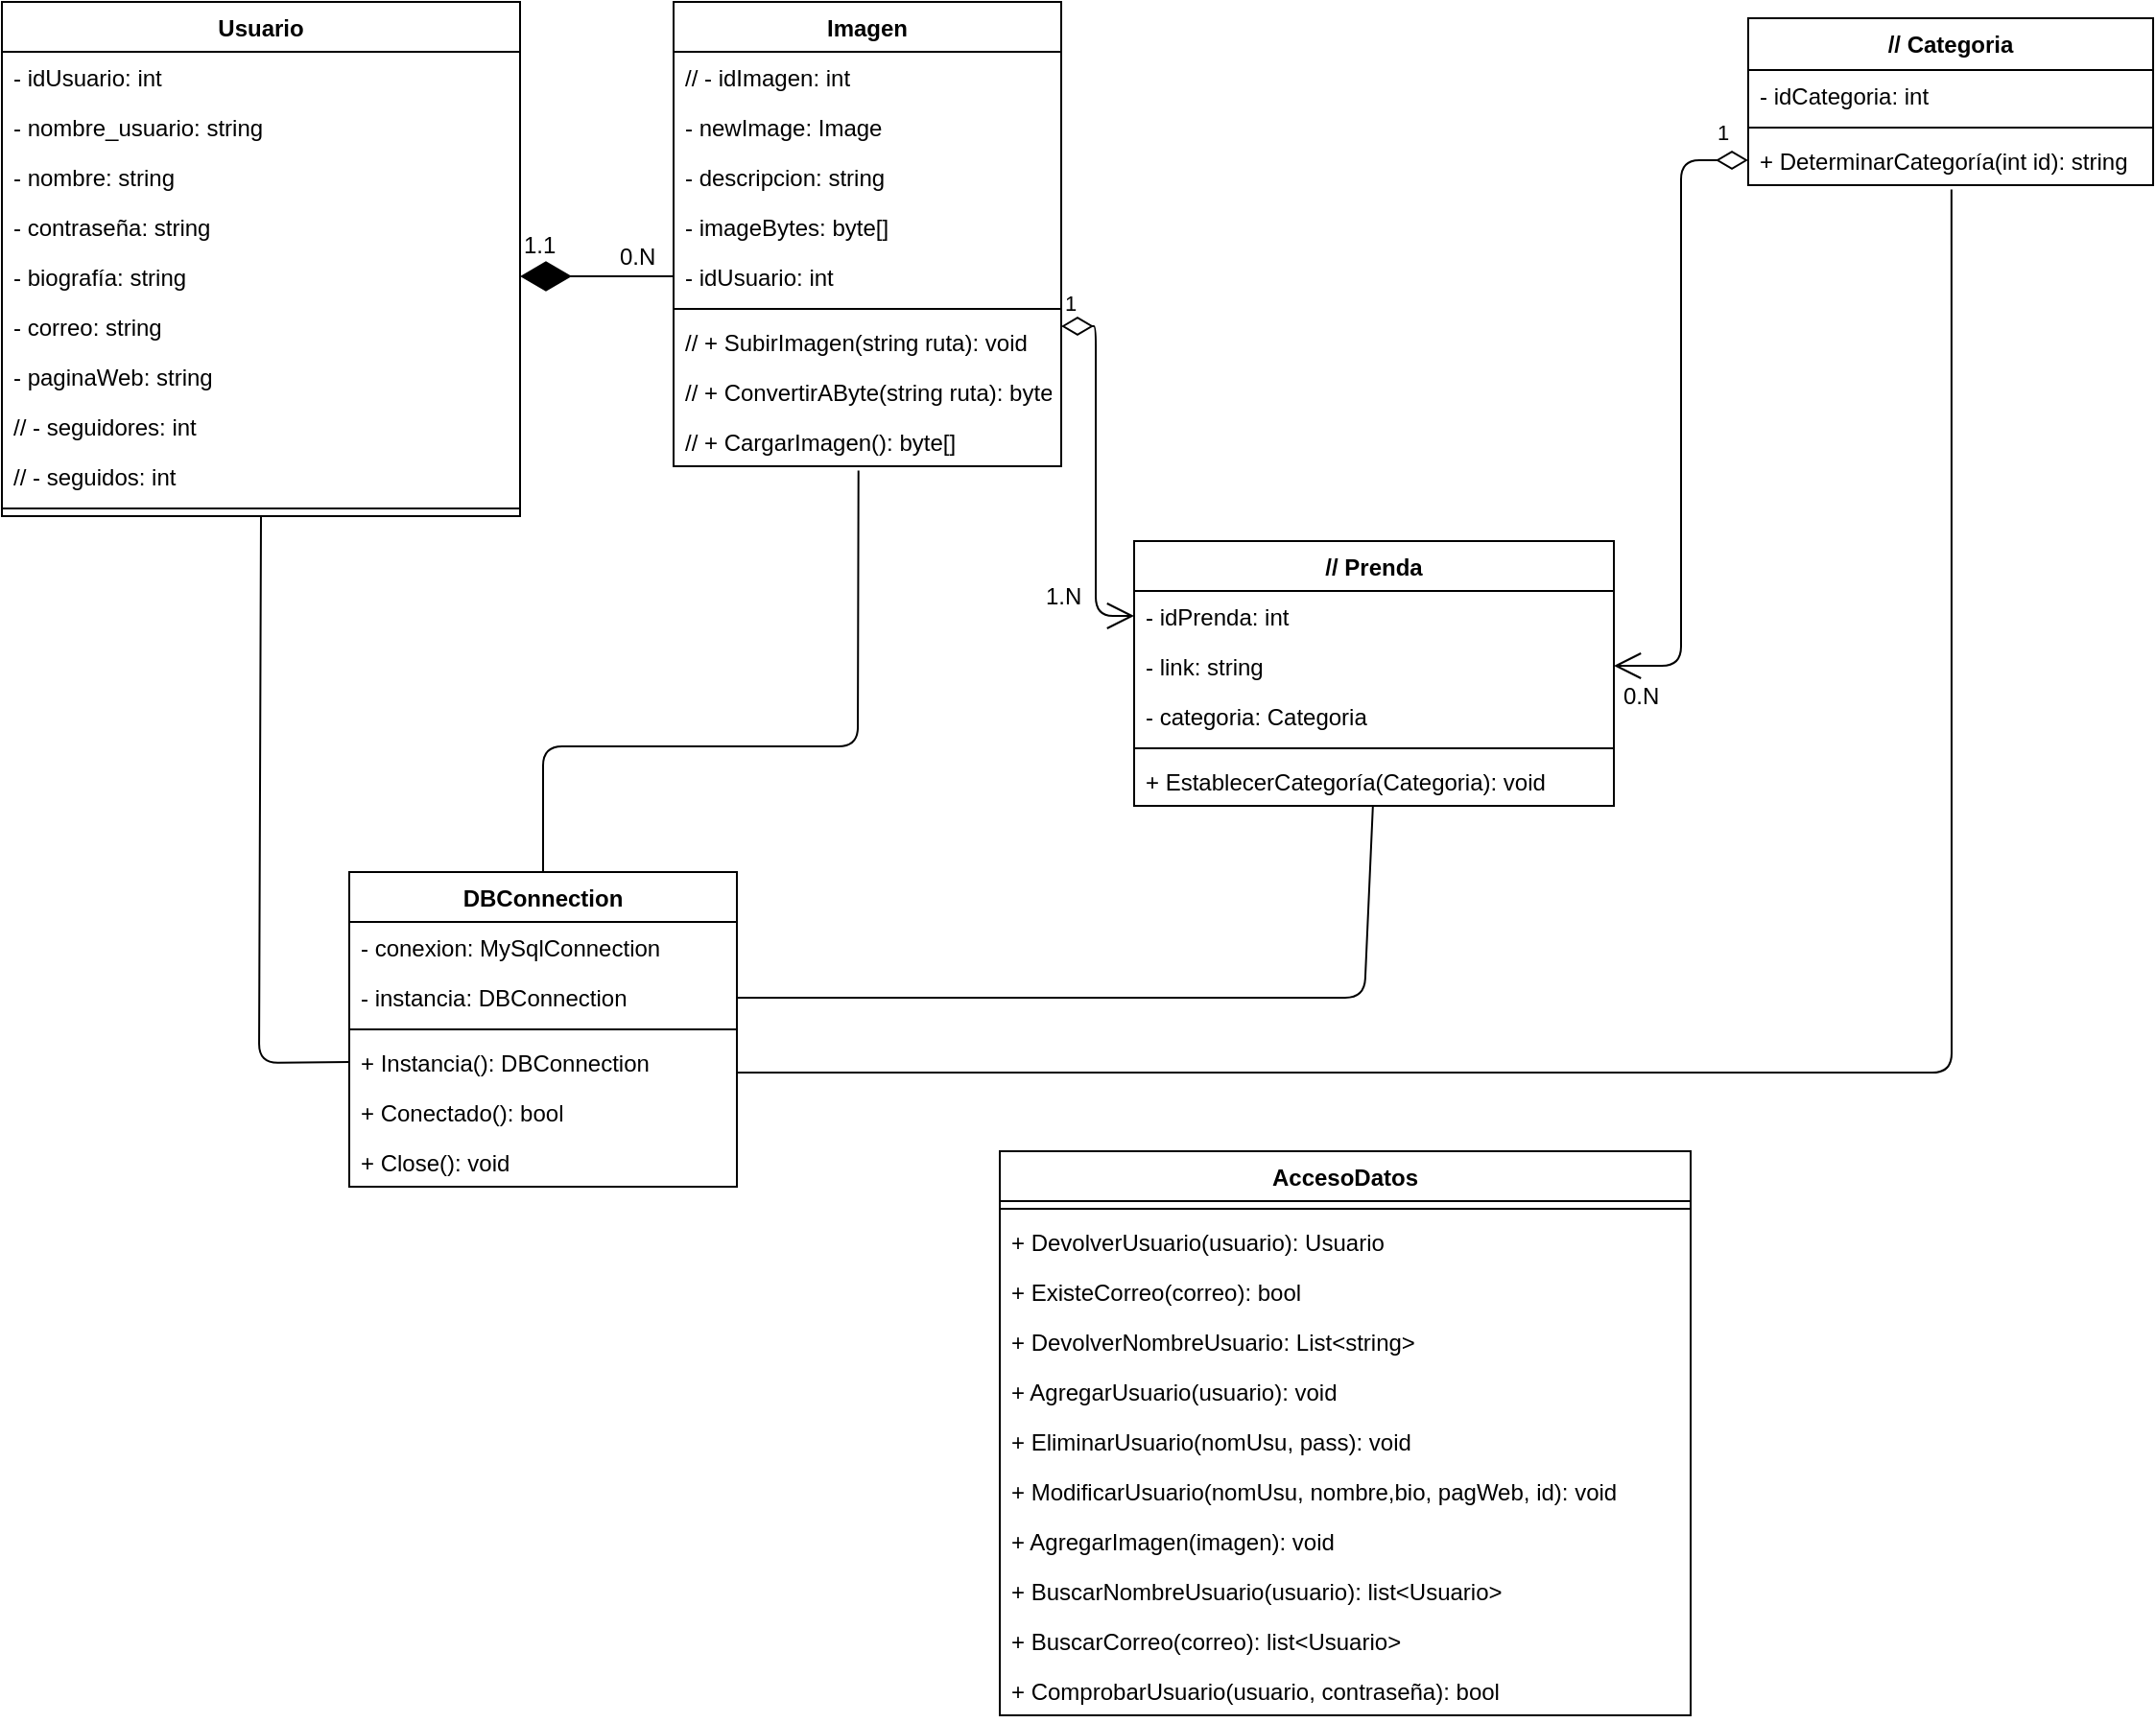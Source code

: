 <mxfile version="10.6.7" type="device"><diagram id="VLy0dSaFwFFlTFj1JOba" name="Page-1"><mxGraphModel dx="1250" dy="582" grid="1" gridSize="10" guides="1" tooltips="1" connect="1" arrows="1" fold="1" page="1" pageScale="1" pageWidth="827" pageHeight="1169" math="0" shadow="0"><root><mxCell id="0"/><mxCell id="1" parent="0"/><mxCell id="xXKIAdgoK8yjDY4kIGKS-1" value="Usuario" style="swimlane;fontStyle=1;align=center;verticalAlign=top;childLayout=stackLayout;horizontal=1;startSize=26;horizontalStack=0;resizeParent=1;resizeParentMax=0;resizeLast=0;collapsible=1;marginBottom=0;" parent="1" vertex="1"><mxGeometry x="30" y="142" width="270" height="268" as="geometry"/></mxCell><mxCell id="xXKIAdgoK8yjDY4kIGKS-12" value="- idUsuario: int" style="text;strokeColor=none;fillColor=none;align=left;verticalAlign=top;spacingLeft=4;spacingRight=4;overflow=hidden;rotatable=0;points=[[0,0.5],[1,0.5]];portConstraint=eastwest;" parent="xXKIAdgoK8yjDY4kIGKS-1" vertex="1"><mxGeometry y="26" width="270" height="26" as="geometry"/></mxCell><mxCell id="xXKIAdgoK8yjDY4kIGKS-2" value="- nombre_usuario: string" style="text;strokeColor=none;fillColor=none;align=left;verticalAlign=top;spacingLeft=4;spacingRight=4;overflow=hidden;rotatable=0;points=[[0,0.5],[1,0.5]];portConstraint=eastwest;" parent="xXKIAdgoK8yjDY4kIGKS-1" vertex="1"><mxGeometry y="52" width="270" height="26" as="geometry"/></mxCell><mxCell id="xXKIAdgoK8yjDY4kIGKS-5" value="- nombre: string" style="text;strokeColor=none;fillColor=none;align=left;verticalAlign=top;spacingLeft=4;spacingRight=4;overflow=hidden;rotatable=0;points=[[0,0.5],[1,0.5]];portConstraint=eastwest;" parent="xXKIAdgoK8yjDY4kIGKS-1" vertex="1"><mxGeometry y="78" width="270" height="26" as="geometry"/></mxCell><mxCell id="xXKIAdgoK8yjDY4kIGKS-6" value="- contraseña: string" style="text;strokeColor=none;fillColor=none;align=left;verticalAlign=top;spacingLeft=4;spacingRight=4;overflow=hidden;rotatable=0;points=[[0,0.5],[1,0.5]];portConstraint=eastwest;" parent="xXKIAdgoK8yjDY4kIGKS-1" vertex="1"><mxGeometry y="104" width="270" height="26" as="geometry"/></mxCell><mxCell id="xXKIAdgoK8yjDY4kIGKS-13" value="- biografía: string" style="text;strokeColor=none;fillColor=none;align=left;verticalAlign=top;spacingLeft=4;spacingRight=4;overflow=hidden;rotatable=0;points=[[0,0.5],[1,0.5]];portConstraint=eastwest;" parent="xXKIAdgoK8yjDY4kIGKS-1" vertex="1"><mxGeometry y="130" width="270" height="26" as="geometry"/></mxCell><mxCell id="xXKIAdgoK8yjDY4kIGKS-7" value="- correo: string" style="text;strokeColor=none;fillColor=none;align=left;verticalAlign=top;spacingLeft=4;spacingRight=4;overflow=hidden;rotatable=0;points=[[0,0.5],[1,0.5]];portConstraint=eastwest;" parent="xXKIAdgoK8yjDY4kIGKS-1" vertex="1"><mxGeometry y="156" width="270" height="26" as="geometry"/></mxCell><mxCell id="xXKIAdgoK8yjDY4kIGKS-14" value="- paginaWeb: string" style="text;strokeColor=none;fillColor=none;align=left;verticalAlign=top;spacingLeft=4;spacingRight=4;overflow=hidden;rotatable=0;points=[[0,0.5],[1,0.5]];portConstraint=eastwest;" parent="xXKIAdgoK8yjDY4kIGKS-1" vertex="1"><mxGeometry y="182" width="270" height="26" as="geometry"/></mxCell><mxCell id="xXKIAdgoK8yjDY4kIGKS-15" value="// - seguidores: int" style="text;strokeColor=none;fillColor=none;align=left;verticalAlign=top;spacingLeft=4;spacingRight=4;overflow=hidden;rotatable=0;points=[[0,0.5],[1,0.5]];portConstraint=eastwest;" parent="xXKIAdgoK8yjDY4kIGKS-1" vertex="1"><mxGeometry y="208" width="270" height="26" as="geometry"/></mxCell><mxCell id="xXKIAdgoK8yjDY4kIGKS-16" value="// - seguidos: int" style="text;strokeColor=none;fillColor=none;align=left;verticalAlign=top;spacingLeft=4;spacingRight=4;overflow=hidden;rotatable=0;points=[[0,0.5],[1,0.5]];portConstraint=eastwest;" parent="xXKIAdgoK8yjDY4kIGKS-1" vertex="1"><mxGeometry y="234" width="270" height="26" as="geometry"/></mxCell><mxCell id="xXKIAdgoK8yjDY4kIGKS-3" value="" style="line;strokeWidth=1;fillColor=none;align=left;verticalAlign=middle;spacingTop=-1;spacingLeft=3;spacingRight=3;rotatable=0;labelPosition=right;points=[];portConstraint=eastwest;" parent="xXKIAdgoK8yjDY4kIGKS-1" vertex="1"><mxGeometry y="260" width="270" height="8" as="geometry"/></mxCell><mxCell id="xXKIAdgoK8yjDY4kIGKS-8" value="Imagen" style="swimlane;fontStyle=1;align=center;verticalAlign=top;childLayout=stackLayout;horizontal=1;startSize=26;horizontalStack=0;resizeParent=1;resizeParentMax=0;resizeLast=0;collapsible=1;marginBottom=0;" parent="1" vertex="1"><mxGeometry x="380" y="142" width="202" height="242" as="geometry"/></mxCell><mxCell id="xXKIAdgoK8yjDY4kIGKS-9" value="// - idImagen: int" style="text;strokeColor=none;fillColor=none;align=left;verticalAlign=top;spacingLeft=4;spacingRight=4;overflow=hidden;rotatable=0;points=[[0,0.5],[1,0.5]];portConstraint=eastwest;" parent="xXKIAdgoK8yjDY4kIGKS-8" vertex="1"><mxGeometry y="26" width="202" height="26" as="geometry"/></mxCell><mxCell id="s87VbnKiX2paEVS4V5Ou-1" value="- newImage: Image" style="text;strokeColor=none;fillColor=none;align=left;verticalAlign=top;spacingLeft=4;spacingRight=4;overflow=hidden;rotatable=0;points=[[0,0.5],[1,0.5]];portConstraint=eastwest;" vertex="1" parent="xXKIAdgoK8yjDY4kIGKS-8"><mxGeometry y="52" width="202" height="26" as="geometry"/></mxCell><mxCell id="xXKIAdgoK8yjDY4kIGKS-17" value="- descripcion: string" style="text;strokeColor=none;fillColor=none;align=left;verticalAlign=top;spacingLeft=4;spacingRight=4;overflow=hidden;rotatable=0;points=[[0,0.5],[1,0.5]];portConstraint=eastwest;" parent="xXKIAdgoK8yjDY4kIGKS-8" vertex="1"><mxGeometry y="78" width="202" height="26" as="geometry"/></mxCell><mxCell id="xXKIAdgoK8yjDY4kIGKS-18" value="- imageBytes: byte[]" style="text;strokeColor=none;fillColor=none;align=left;verticalAlign=top;spacingLeft=4;spacingRight=4;overflow=hidden;rotatable=0;points=[[0,0.5],[1,0.5]];portConstraint=eastwest;" parent="xXKIAdgoK8yjDY4kIGKS-8" vertex="1"><mxGeometry y="104" width="202" height="26" as="geometry"/></mxCell><mxCell id="t5Ot7-OK_Ocq7R2hMIKR-2" value="- idUsuario: int" style="text;strokeColor=none;fillColor=none;align=left;verticalAlign=top;spacingLeft=4;spacingRight=4;overflow=hidden;rotatable=0;points=[[0,0.5],[1,0.5]];portConstraint=eastwest;" parent="xXKIAdgoK8yjDY4kIGKS-8" vertex="1"><mxGeometry y="130" width="202" height="26" as="geometry"/></mxCell><mxCell id="xXKIAdgoK8yjDY4kIGKS-10" value="" style="line;strokeWidth=1;fillColor=none;align=left;verticalAlign=middle;spacingTop=-1;spacingLeft=3;spacingRight=3;rotatable=0;labelPosition=right;points=[];portConstraint=eastwest;" parent="xXKIAdgoK8yjDY4kIGKS-8" vertex="1"><mxGeometry y="156" width="202" height="8" as="geometry"/></mxCell><mxCell id="xXKIAdgoK8yjDY4kIGKS-11" value="// + SubirImagen(string ruta): void" style="text;strokeColor=none;fillColor=none;align=left;verticalAlign=top;spacingLeft=4;spacingRight=4;overflow=hidden;rotatable=0;points=[[0,0.5],[1,0.5]];portConstraint=eastwest;" parent="xXKIAdgoK8yjDY4kIGKS-8" vertex="1"><mxGeometry y="164" width="202" height="26" as="geometry"/></mxCell><mxCell id="t5Ot7-OK_Ocq7R2hMIKR-15" value="// + ConvertirAByte(string ruta): byte[]" style="text;strokeColor=none;fillColor=none;align=left;verticalAlign=top;spacingLeft=4;spacingRight=4;overflow=hidden;rotatable=0;points=[[0,0.5],[1,0.5]];portConstraint=eastwest;" parent="xXKIAdgoK8yjDY4kIGKS-8" vertex="1"><mxGeometry y="190" width="202" height="26" as="geometry"/></mxCell><mxCell id="t5Ot7-OK_Ocq7R2hMIKR-16" value="// + CargarImagen(): byte[]" style="text;strokeColor=none;fillColor=none;align=left;verticalAlign=top;spacingLeft=4;spacingRight=4;overflow=hidden;rotatable=0;points=[[0,0.5],[1,0.5]];portConstraint=eastwest;" parent="xXKIAdgoK8yjDY4kIGKS-8" vertex="1"><mxGeometry y="216" width="202" height="26" as="geometry"/></mxCell><mxCell id="xXKIAdgoK8yjDY4kIGKS-20" value="// Prenda" style="swimlane;fontStyle=1;align=center;verticalAlign=top;childLayout=stackLayout;horizontal=1;startSize=26;horizontalStack=0;resizeParent=1;resizeParentMax=0;resizeLast=0;collapsible=1;marginBottom=0;" parent="1" vertex="1"><mxGeometry x="620" y="423" width="250" height="138" as="geometry"/></mxCell><mxCell id="xXKIAdgoK8yjDY4kIGKS-21" value="- idPrenda: int" style="text;strokeColor=none;fillColor=none;align=left;verticalAlign=top;spacingLeft=4;spacingRight=4;overflow=hidden;rotatable=0;points=[[0,0.5],[1,0.5]];portConstraint=eastwest;" parent="xXKIAdgoK8yjDY4kIGKS-20" vertex="1"><mxGeometry y="26" width="250" height="26" as="geometry"/></mxCell><mxCell id="xXKIAdgoK8yjDY4kIGKS-24" value="- link: string" style="text;strokeColor=none;fillColor=none;align=left;verticalAlign=top;spacingLeft=4;spacingRight=4;overflow=hidden;rotatable=0;points=[[0,0.5],[1,0.5]];portConstraint=eastwest;" parent="xXKIAdgoK8yjDY4kIGKS-20" vertex="1"><mxGeometry y="52" width="250" height="26" as="geometry"/></mxCell><mxCell id="t5Ot7-OK_Ocq7R2hMIKR-1" value="- categoria: Categoria" style="text;strokeColor=none;fillColor=none;align=left;verticalAlign=top;spacingLeft=4;spacingRight=4;overflow=hidden;rotatable=0;points=[[0,0.5],[1,0.5]];portConstraint=eastwest;" parent="xXKIAdgoK8yjDY4kIGKS-20" vertex="1"><mxGeometry y="78" width="250" height="26" as="geometry"/></mxCell><mxCell id="xXKIAdgoK8yjDY4kIGKS-22" value="" style="line;strokeWidth=1;fillColor=none;align=left;verticalAlign=middle;spacingTop=-1;spacingLeft=3;spacingRight=3;rotatable=0;labelPosition=right;points=[];portConstraint=eastwest;" parent="xXKIAdgoK8yjDY4kIGKS-20" vertex="1"><mxGeometry y="104" width="250" height="8" as="geometry"/></mxCell><mxCell id="xXKIAdgoK8yjDY4kIGKS-23" value="+ EstablecerCategoría(Categoria): void" style="text;strokeColor=none;fillColor=none;align=left;verticalAlign=top;spacingLeft=4;spacingRight=4;overflow=hidden;rotatable=0;points=[[0,0.5],[1,0.5]];portConstraint=eastwest;" parent="xXKIAdgoK8yjDY4kIGKS-20" vertex="1"><mxGeometry y="112" width="250" height="26" as="geometry"/></mxCell><mxCell id="xXKIAdgoK8yjDY4kIGKS-25" value="// Categoria" style="swimlane;fontStyle=1;align=center;verticalAlign=top;childLayout=stackLayout;horizontal=1;startSize=27;horizontalStack=0;resizeParent=1;resizeParentMax=0;resizeLast=0;collapsible=1;marginBottom=0;" parent="1" vertex="1"><mxGeometry x="940" y="150.5" width="211" height="87" as="geometry"/></mxCell><mxCell id="xXKIAdgoK8yjDY4kIGKS-26" value="- idCategoria: int" style="text;strokeColor=none;fillColor=none;align=left;verticalAlign=top;spacingLeft=4;spacingRight=4;overflow=hidden;rotatable=0;points=[[0,0.5],[1,0.5]];portConstraint=eastwest;" parent="xXKIAdgoK8yjDY4kIGKS-25" vertex="1"><mxGeometry y="27" width="211" height="26" as="geometry"/></mxCell><mxCell id="xXKIAdgoK8yjDY4kIGKS-27" value="" style="line;strokeWidth=1;fillColor=none;align=left;verticalAlign=middle;spacingTop=-1;spacingLeft=3;spacingRight=3;rotatable=0;labelPosition=right;points=[];portConstraint=eastwest;" parent="xXKIAdgoK8yjDY4kIGKS-25" vertex="1"><mxGeometry y="53" width="211" height="8" as="geometry"/></mxCell><mxCell id="xXKIAdgoK8yjDY4kIGKS-28" value="+ DeterminarCategoría(int id): string" style="text;strokeColor=none;fillColor=none;align=left;verticalAlign=top;spacingLeft=4;spacingRight=4;overflow=hidden;rotatable=0;points=[[0,0.5],[1,0.5]];portConstraint=eastwest;" parent="xXKIAdgoK8yjDY4kIGKS-25" vertex="1"><mxGeometry y="61" width="211" height="26" as="geometry"/></mxCell><mxCell id="t5Ot7-OK_Ocq7R2hMIKR-3" value="DBConnection" style="swimlane;fontStyle=1;align=center;verticalAlign=top;childLayout=stackLayout;horizontal=1;startSize=26;horizontalStack=0;resizeParent=1;resizeParentMax=0;resizeLast=0;collapsible=1;marginBottom=0;" parent="1" vertex="1"><mxGeometry x="211" y="595.5" width="202" height="164" as="geometry"/></mxCell><mxCell id="t5Ot7-OK_Ocq7R2hMIKR-4" value="- conexion: MySqlConnection" style="text;strokeColor=none;fillColor=none;align=left;verticalAlign=top;spacingLeft=4;spacingRight=4;overflow=hidden;rotatable=0;points=[[0,0.5],[1,0.5]];portConstraint=eastwest;" parent="t5Ot7-OK_Ocq7R2hMIKR-3" vertex="1"><mxGeometry y="26" width="202" height="26" as="geometry"/></mxCell><mxCell id="s87VbnKiX2paEVS4V5Ou-7" value="- instancia: DBConnection" style="text;strokeColor=none;fillColor=none;align=left;verticalAlign=top;spacingLeft=4;spacingRight=4;overflow=hidden;rotatable=0;points=[[0,0.5],[1,0.5]];portConstraint=eastwest;" vertex="1" parent="t5Ot7-OK_Ocq7R2hMIKR-3"><mxGeometry y="52" width="202" height="26" as="geometry"/></mxCell><mxCell id="t5Ot7-OK_Ocq7R2hMIKR-5" value="" style="line;strokeWidth=1;fillColor=none;align=left;verticalAlign=middle;spacingTop=-1;spacingLeft=3;spacingRight=3;rotatable=0;labelPosition=right;points=[];portConstraint=eastwest;" parent="t5Ot7-OK_Ocq7R2hMIKR-3" vertex="1"><mxGeometry y="78" width="202" height="8" as="geometry"/></mxCell><mxCell id="s87VbnKiX2paEVS4V5Ou-8" value="+ Instancia(): DBConnection" style="text;strokeColor=none;fillColor=none;align=left;verticalAlign=top;spacingLeft=4;spacingRight=4;overflow=hidden;rotatable=0;points=[[0,0.5],[1,0.5]];portConstraint=eastwest;" vertex="1" parent="t5Ot7-OK_Ocq7R2hMIKR-3"><mxGeometry y="86" width="202" height="26" as="geometry"/></mxCell><mxCell id="t5Ot7-OK_Ocq7R2hMIKR-6" value="+ Conectado(): bool" style="text;strokeColor=none;fillColor=none;align=left;verticalAlign=top;spacingLeft=4;spacingRight=4;overflow=hidden;rotatable=0;points=[[0,0.5],[1,0.5]];portConstraint=eastwest;" parent="t5Ot7-OK_Ocq7R2hMIKR-3" vertex="1"><mxGeometry y="112" width="202" height="26" as="geometry"/></mxCell><mxCell id="t5Ot7-OK_Ocq7R2hMIKR-12" value="+ Close(): void" style="text;strokeColor=none;fillColor=none;align=left;verticalAlign=top;spacingLeft=4;spacingRight=4;overflow=hidden;rotatable=0;points=[[0,0.5],[1,0.5]];portConstraint=eastwest;" parent="t5Ot7-OK_Ocq7R2hMIKR-3" vertex="1"><mxGeometry y="138" width="202" height="26" as="geometry"/></mxCell><mxCell id="t5Ot7-OK_Ocq7R2hMIKR-24" value="" style="endArrow=diamondThin;endFill=1;endSize=24;html=1;entryX=1;entryY=0.5;entryDx=0;entryDy=0;exitX=0;exitY=0.5;exitDx=0;exitDy=0;" parent="1" source="t5Ot7-OK_Ocq7R2hMIKR-2" target="xXKIAdgoK8yjDY4kIGKS-13" edge="1"><mxGeometry width="160" relative="1" as="geometry"><mxPoint x="380" y="311" as="sourcePoint"/><mxPoint x="280" y="621" as="targetPoint"/></mxGeometry></mxCell><mxCell id="t5Ot7-OK_Ocq7R2hMIKR-25" value="1" style="endArrow=open;html=1;endSize=12;startArrow=diamondThin;startSize=14;startFill=0;edgeStyle=orthogonalEdgeStyle;align=left;verticalAlign=bottom;exitX=1;exitY=0.5;exitDx=0;exitDy=0;entryX=0;entryY=0.5;entryDx=0;entryDy=0;" parent="1" target="xXKIAdgoK8yjDY4kIGKS-21" edge="1"><mxGeometry x="-1" y="3" relative="1" as="geometry"><mxPoint x="582" y="311" as="sourcePoint"/><mxPoint x="760" y="341" as="targetPoint"/><Array as="points"><mxPoint x="600" y="311"/><mxPoint x="600" y="462"/></Array></mxGeometry></mxCell><mxCell id="t5Ot7-OK_Ocq7R2hMIKR-26" value="1" style="endArrow=open;html=1;endSize=12;startArrow=diamondThin;startSize=14;startFill=0;edgeStyle=orthogonalEdgeStyle;align=left;verticalAlign=bottom;exitX=0;exitY=0.5;exitDx=0;exitDy=0;entryX=1;entryY=0.5;entryDx=0;entryDy=0;" parent="1" source="xXKIAdgoK8yjDY4kIGKS-28" target="xXKIAdgoK8yjDY4kIGKS-24" edge="1"><mxGeometry x="-0.888" y="-6" relative="1" as="geometry"><mxPoint x="562" y="312" as="sourcePoint"/><mxPoint x="610" y="468" as="targetPoint"/><mxPoint as="offset"/></mxGeometry></mxCell><mxCell id="t5Ot7-OK_Ocq7R2hMIKR-30" value="0.N" style="text;html=1;resizable=0;points=[];autosize=1;align=left;verticalAlign=top;spacingTop=-4;" parent="1" vertex="1"><mxGeometry x="350" y="265" width="30" height="20" as="geometry"/></mxCell><mxCell id="t5Ot7-OK_Ocq7R2hMIKR-31" value="1.1" style="text;html=1;resizable=0;points=[];autosize=1;align=left;verticalAlign=top;spacingTop=-4;" parent="1" vertex="1"><mxGeometry x="300" y="259" width="30" height="20" as="geometry"/></mxCell><mxCell id="t5Ot7-OK_Ocq7R2hMIKR-32" value="1.N" style="text;html=1;resizable=0;points=[];autosize=1;align=left;verticalAlign=top;spacingTop=-4;" parent="1" vertex="1"><mxGeometry x="572" y="442" width="30" height="20" as="geometry"/></mxCell><mxCell id="t5Ot7-OK_Ocq7R2hMIKR-33" value="0.N" style="text;html=1;resizable=0;points=[];autosize=1;align=left;verticalAlign=top;spacingTop=-4;" parent="1" vertex="1"><mxGeometry x="873" y="494" width="30" height="20" as="geometry"/></mxCell><mxCell id="t5Ot7-OK_Ocq7R2hMIKR-36" value="" style="endArrow=none;html=1;entryX=0;entryY=0.5;entryDx=0;entryDy=0;exitX=0.5;exitY=1;exitDx=0;exitDy=0;" parent="1" source="xXKIAdgoK8yjDY4kIGKS-1" target="s87VbnKiX2paEVS4V5Ou-8" edge="1"><mxGeometry width="50" height="50" relative="1" as="geometry"><mxPoint x="161" y="437" as="sourcePoint"/><mxPoint x="210" y="648" as="targetPoint"/><Array as="points"><mxPoint x="164" y="695"/></Array></mxGeometry></mxCell><mxCell id="t5Ot7-OK_Ocq7R2hMIKR-37" value="" style="endArrow=none;html=1;entryX=0.5;entryY=0;entryDx=0;entryDy=0;exitX=0.477;exitY=1.085;exitDx=0;exitDy=0;exitPerimeter=0;" parent="1" source="t5Ot7-OK_Ocq7R2hMIKR-16" target="t5Ot7-OK_Ocq7R2hMIKR-3" edge="1"><mxGeometry width="50" height="50" relative="1" as="geometry"><mxPoint x="30" y="890" as="sourcePoint"/><mxPoint x="80" y="840" as="targetPoint"/><Array as="points"><mxPoint x="476" y="530"/><mxPoint x="312" y="530"/></Array></mxGeometry></mxCell><mxCell id="t5Ot7-OK_Ocq7R2hMIKR-39" value="" style="endArrow=none;html=1;entryX=1;entryY=0.5;entryDx=0;entryDy=0;" parent="1" source="xXKIAdgoK8yjDY4kIGKS-23" edge="1"><mxGeometry width="50" height="50" relative="1" as="geometry"><mxPoint x="745" y="565" as="sourcePoint"/><mxPoint x="413" y="661" as="targetPoint"/><Array as="points"><mxPoint x="740" y="661"/></Array></mxGeometry></mxCell><mxCell id="t5Ot7-OK_Ocq7R2hMIKR-40" value="" style="endArrow=none;html=1;exitX=0.502;exitY=1.088;exitDx=0;exitDy=0;exitPerimeter=0;" parent="1" source="xXKIAdgoK8yjDY4kIGKS-28" edge="1"><mxGeometry width="50" height="50" relative="1" as="geometry"><mxPoint x="755.468" y="571" as="sourcePoint"/><mxPoint x="413" y="700" as="targetPoint"/><Array as="points"><mxPoint x="1046" y="700"/></Array></mxGeometry></mxCell><mxCell id="8HWFLNssSjFhtgLFr6xz-1" value="AccesoDatos" style="swimlane;fontStyle=1;align=center;verticalAlign=top;childLayout=stackLayout;horizontal=1;startSize=26;horizontalStack=0;resizeParent=1;resizeParentMax=0;resizeLast=0;collapsible=1;marginBottom=0;" parent="1" vertex="1"><mxGeometry x="550" y="741" width="360" height="294" as="geometry"/></mxCell><mxCell id="8HWFLNssSjFhtgLFr6xz-3" value="" style="line;strokeWidth=1;fillColor=none;align=left;verticalAlign=middle;spacingTop=-1;spacingLeft=3;spacingRight=3;rotatable=0;labelPosition=right;points=[];portConstraint=eastwest;" parent="8HWFLNssSjFhtgLFr6xz-1" vertex="1"><mxGeometry y="26" width="360" height="8" as="geometry"/></mxCell><mxCell id="t5Ot7-OK_Ocq7R2hMIKR-28" value="+ DevolverUsuario(usuario): Usuario" style="text;strokeColor=none;fillColor=none;align=left;verticalAlign=top;spacingLeft=4;spacingRight=4;overflow=hidden;rotatable=0;points=[[0,0.5],[1,0.5]];portConstraint=eastwest;" parent="8HWFLNssSjFhtgLFr6xz-1" vertex="1"><mxGeometry y="34" width="360" height="26" as="geometry"/></mxCell><mxCell id="s87VbnKiX2paEVS4V5Ou-2" value="+ ExisteCorreo(correo): bool" style="text;strokeColor=none;fillColor=none;align=left;verticalAlign=top;spacingLeft=4;spacingRight=4;overflow=hidden;rotatable=0;points=[[0,0.5],[1,0.5]];portConstraint=eastwest;" vertex="1" parent="8HWFLNssSjFhtgLFr6xz-1"><mxGeometry y="60" width="360" height="26" as="geometry"/></mxCell><mxCell id="s87VbnKiX2paEVS4V5Ou-3" value="+ DevolverNombreUsuario: List&lt;string&gt;" style="text;strokeColor=none;fillColor=none;align=left;verticalAlign=top;spacingLeft=4;spacingRight=4;overflow=hidden;rotatable=0;points=[[0,0.5],[1,0.5]];portConstraint=eastwest;" vertex="1" parent="8HWFLNssSjFhtgLFr6xz-1"><mxGeometry y="86" width="360" height="26" as="geometry"/></mxCell><mxCell id="t5Ot7-OK_Ocq7R2hMIKR-27" value="+ AgregarUsuario(usuario): void" style="text;strokeColor=none;fillColor=none;align=left;verticalAlign=top;spacingLeft=4;spacingRight=4;overflow=hidden;rotatable=0;points=[[0,0.5],[1,0.5]];portConstraint=eastwest;" parent="8HWFLNssSjFhtgLFr6xz-1" vertex="1"><mxGeometry y="112" width="360" height="26" as="geometry"/></mxCell><mxCell id="s87VbnKiX2paEVS4V5Ou-4" value="+ EliminarUsuario(nomUsu, pass): void" style="text;strokeColor=none;fillColor=none;align=left;verticalAlign=top;spacingLeft=4;spacingRight=4;overflow=hidden;rotatable=0;points=[[0,0.5],[1,0.5]];portConstraint=eastwest;" vertex="1" parent="8HWFLNssSjFhtgLFr6xz-1"><mxGeometry y="138" width="360" height="26" as="geometry"/></mxCell><mxCell id="s87VbnKiX2paEVS4V5Ou-5" value="+ ModificarUsuario(nomUsu, nombre,bio, pagWeb, id): void" style="text;strokeColor=none;fillColor=none;align=left;verticalAlign=top;spacingLeft=4;spacingRight=4;overflow=hidden;rotatable=0;points=[[0,0.5],[1,0.5]];portConstraint=eastwest;" vertex="1" parent="8HWFLNssSjFhtgLFr6xz-1"><mxGeometry y="164" width="360" height="26" as="geometry"/></mxCell><mxCell id="t5Ot7-OK_Ocq7R2hMIKR-29" value="+ AgregarImagen(imagen): void" style="text;strokeColor=none;fillColor=none;align=left;verticalAlign=top;spacingLeft=4;spacingRight=4;overflow=hidden;rotatable=0;points=[[0,0.5],[1,0.5]];portConstraint=eastwest;" parent="8HWFLNssSjFhtgLFr6xz-1" vertex="1"><mxGeometry y="190" width="360" height="26" as="geometry"/></mxCell><mxCell id="7Z0ZsTitJS2Jy4vVZ9nA-2" value="+ BuscarNombreUsuario(usuario): list&lt;Usuario&gt;" style="text;strokeColor=none;fillColor=none;align=left;verticalAlign=top;spacingLeft=4;spacingRight=4;overflow=hidden;rotatable=0;points=[[0,0.5],[1,0.5]];portConstraint=eastwest;" parent="8HWFLNssSjFhtgLFr6xz-1" vertex="1"><mxGeometry y="216" width="360" height="26" as="geometry"/></mxCell><mxCell id="7Z0ZsTitJS2Jy4vVZ9nA-3" value="+ BuscarCorreo(correo): list&lt;Usuario&gt;" style="text;strokeColor=none;fillColor=none;align=left;verticalAlign=top;spacingLeft=4;spacingRight=4;overflow=hidden;rotatable=0;points=[[0,0.5],[1,0.5]];portConstraint=eastwest;" parent="8HWFLNssSjFhtgLFr6xz-1" vertex="1"><mxGeometry y="242" width="360" height="26" as="geometry"/></mxCell><mxCell id="7Z0ZsTitJS2Jy4vVZ9nA-4" value="+ ComprobarUsuario(usuario, contraseña): bool" style="text;strokeColor=none;fillColor=none;align=left;verticalAlign=top;spacingLeft=4;spacingRight=4;overflow=hidden;rotatable=0;points=[[0,0.5],[1,0.5]];portConstraint=eastwest;" parent="8HWFLNssSjFhtgLFr6xz-1" vertex="1"><mxGeometry y="268" width="360" height="26" as="geometry"/></mxCell></root></mxGraphModel></diagram></mxfile>